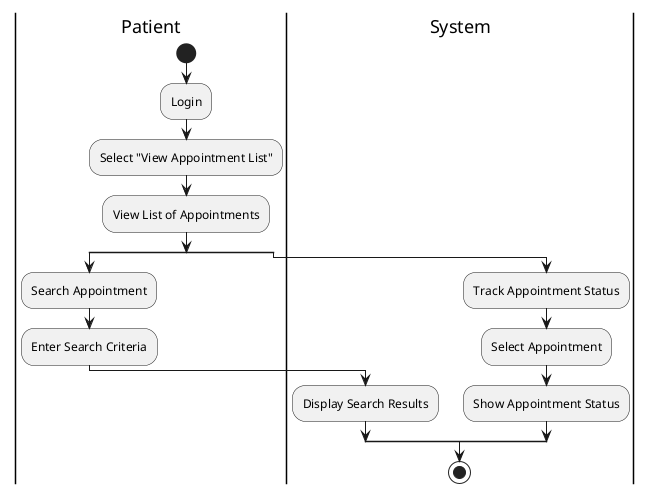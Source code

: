 @startuml
|Patient|
start
:Login;
:Select "View Appointment List";
:View List of Appointments;
split
  :Search Appointment;
  :Enter Search Criteria;
  |System|
  :Display Search Results;
split again
  :Track Appointment Status;
  :Select Appointment;
  |System|
  :Show Appointment Status;
endsplit
stop
@enduml 